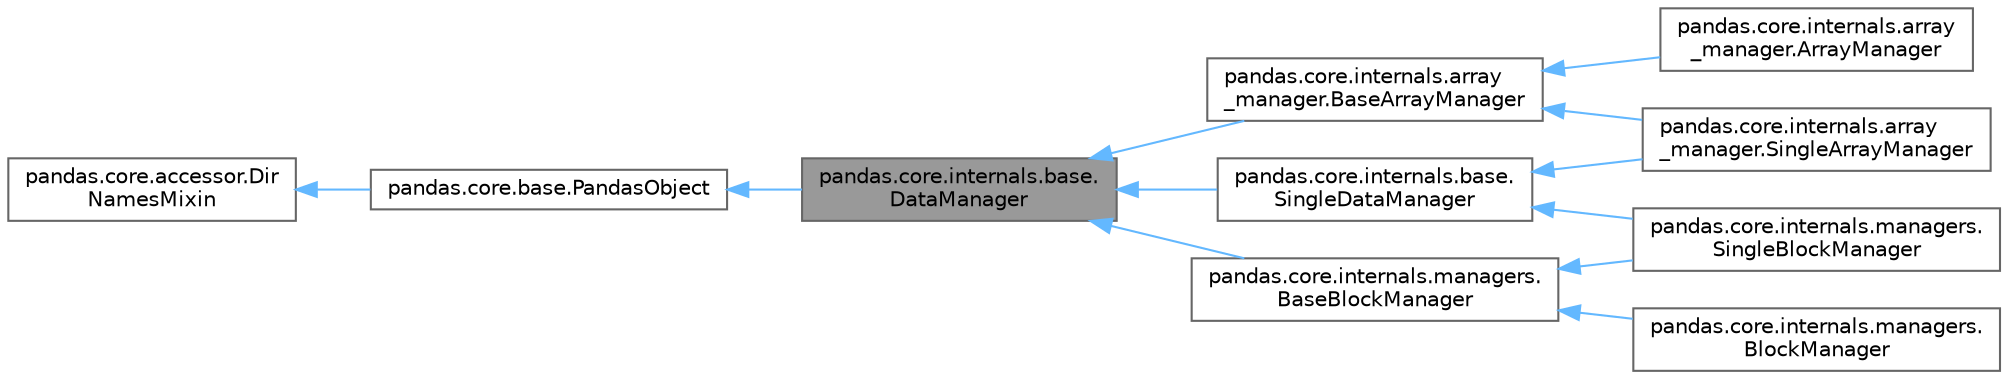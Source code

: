 digraph "pandas.core.internals.base.DataManager"
{
 // LATEX_PDF_SIZE
  bgcolor="transparent";
  edge [fontname=Helvetica,fontsize=10,labelfontname=Helvetica,labelfontsize=10];
  node [fontname=Helvetica,fontsize=10,shape=box,height=0.2,width=0.4];
  rankdir="LR";
  Node1 [id="Node000001",label="pandas.core.internals.base.\lDataManager",height=0.2,width=0.4,color="gray40", fillcolor="grey60", style="filled", fontcolor="black",tooltip=" "];
  Node2 -> Node1 [id="edge12_Node000001_Node000002",dir="back",color="steelblue1",style="solid",tooltip=" "];
  Node2 [id="Node000002",label="pandas.core.base.PandasObject",height=0.2,width=0.4,color="gray40", fillcolor="white", style="filled",URL="$classpandas_1_1core_1_1base_1_1PandasObject.html",tooltip=" "];
  Node3 -> Node2 [id="edge13_Node000002_Node000003",dir="back",color="steelblue1",style="solid",tooltip=" "];
  Node3 [id="Node000003",label="pandas.core.accessor.Dir\lNamesMixin",height=0.2,width=0.4,color="gray40", fillcolor="white", style="filled",URL="$classpandas_1_1core_1_1accessor_1_1DirNamesMixin.html",tooltip=" "];
  Node1 -> Node4 [id="edge14_Node000001_Node000004",dir="back",color="steelblue1",style="solid",tooltip=" "];
  Node4 [id="Node000004",label="pandas.core.internals.array\l_manager.BaseArrayManager",height=0.2,width=0.4,color="gray40", fillcolor="white", style="filled",URL="$classpandas_1_1core_1_1internals_1_1array__manager_1_1BaseArrayManager.html",tooltip=" "];
  Node4 -> Node5 [id="edge15_Node000004_Node000005",dir="back",color="steelblue1",style="solid",tooltip=" "];
  Node5 [id="Node000005",label="pandas.core.internals.array\l_manager.ArrayManager",height=0.2,width=0.4,color="gray40", fillcolor="white", style="filled",URL="$classpandas_1_1core_1_1internals_1_1array__manager_1_1ArrayManager.html",tooltip=" "];
  Node4 -> Node6 [id="edge16_Node000004_Node000006",dir="back",color="steelblue1",style="solid",tooltip=" "];
  Node6 [id="Node000006",label="pandas.core.internals.array\l_manager.SingleArrayManager",height=0.2,width=0.4,color="gray40", fillcolor="white", style="filled",URL="$classpandas_1_1core_1_1internals_1_1array__manager_1_1SingleArrayManager.html",tooltip=" "];
  Node1 -> Node7 [id="edge17_Node000001_Node000007",dir="back",color="steelblue1",style="solid",tooltip=" "];
  Node7 [id="Node000007",label="pandas.core.internals.base.\lSingleDataManager",height=0.2,width=0.4,color="gray40", fillcolor="white", style="filled",URL="$classpandas_1_1core_1_1internals_1_1base_1_1SingleDataManager.html",tooltip=" "];
  Node7 -> Node6 [id="edge18_Node000007_Node000006",dir="back",color="steelblue1",style="solid",tooltip=" "];
  Node7 -> Node8 [id="edge19_Node000007_Node000008",dir="back",color="steelblue1",style="solid",tooltip=" "];
  Node8 [id="Node000008",label="pandas.core.internals.managers.\lSingleBlockManager",height=0.2,width=0.4,color="gray40", fillcolor="white", style="filled",URL="$classpandas_1_1core_1_1internals_1_1managers_1_1SingleBlockManager.html",tooltip=" "];
  Node1 -> Node9 [id="edge20_Node000001_Node000009",dir="back",color="steelblue1",style="solid",tooltip=" "];
  Node9 [id="Node000009",label="pandas.core.internals.managers.\lBaseBlockManager",height=0.2,width=0.4,color="gray40", fillcolor="white", style="filled",URL="$classpandas_1_1core_1_1internals_1_1managers_1_1BaseBlockManager.html",tooltip=" "];
  Node9 -> Node10 [id="edge21_Node000009_Node000010",dir="back",color="steelblue1",style="solid",tooltip=" "];
  Node10 [id="Node000010",label="pandas.core.internals.managers.\lBlockManager",height=0.2,width=0.4,color="gray40", fillcolor="white", style="filled",URL="$classpandas_1_1core_1_1internals_1_1managers_1_1BlockManager.html",tooltip=" "];
  Node9 -> Node8 [id="edge22_Node000009_Node000008",dir="back",color="steelblue1",style="solid",tooltip=" "];
}
